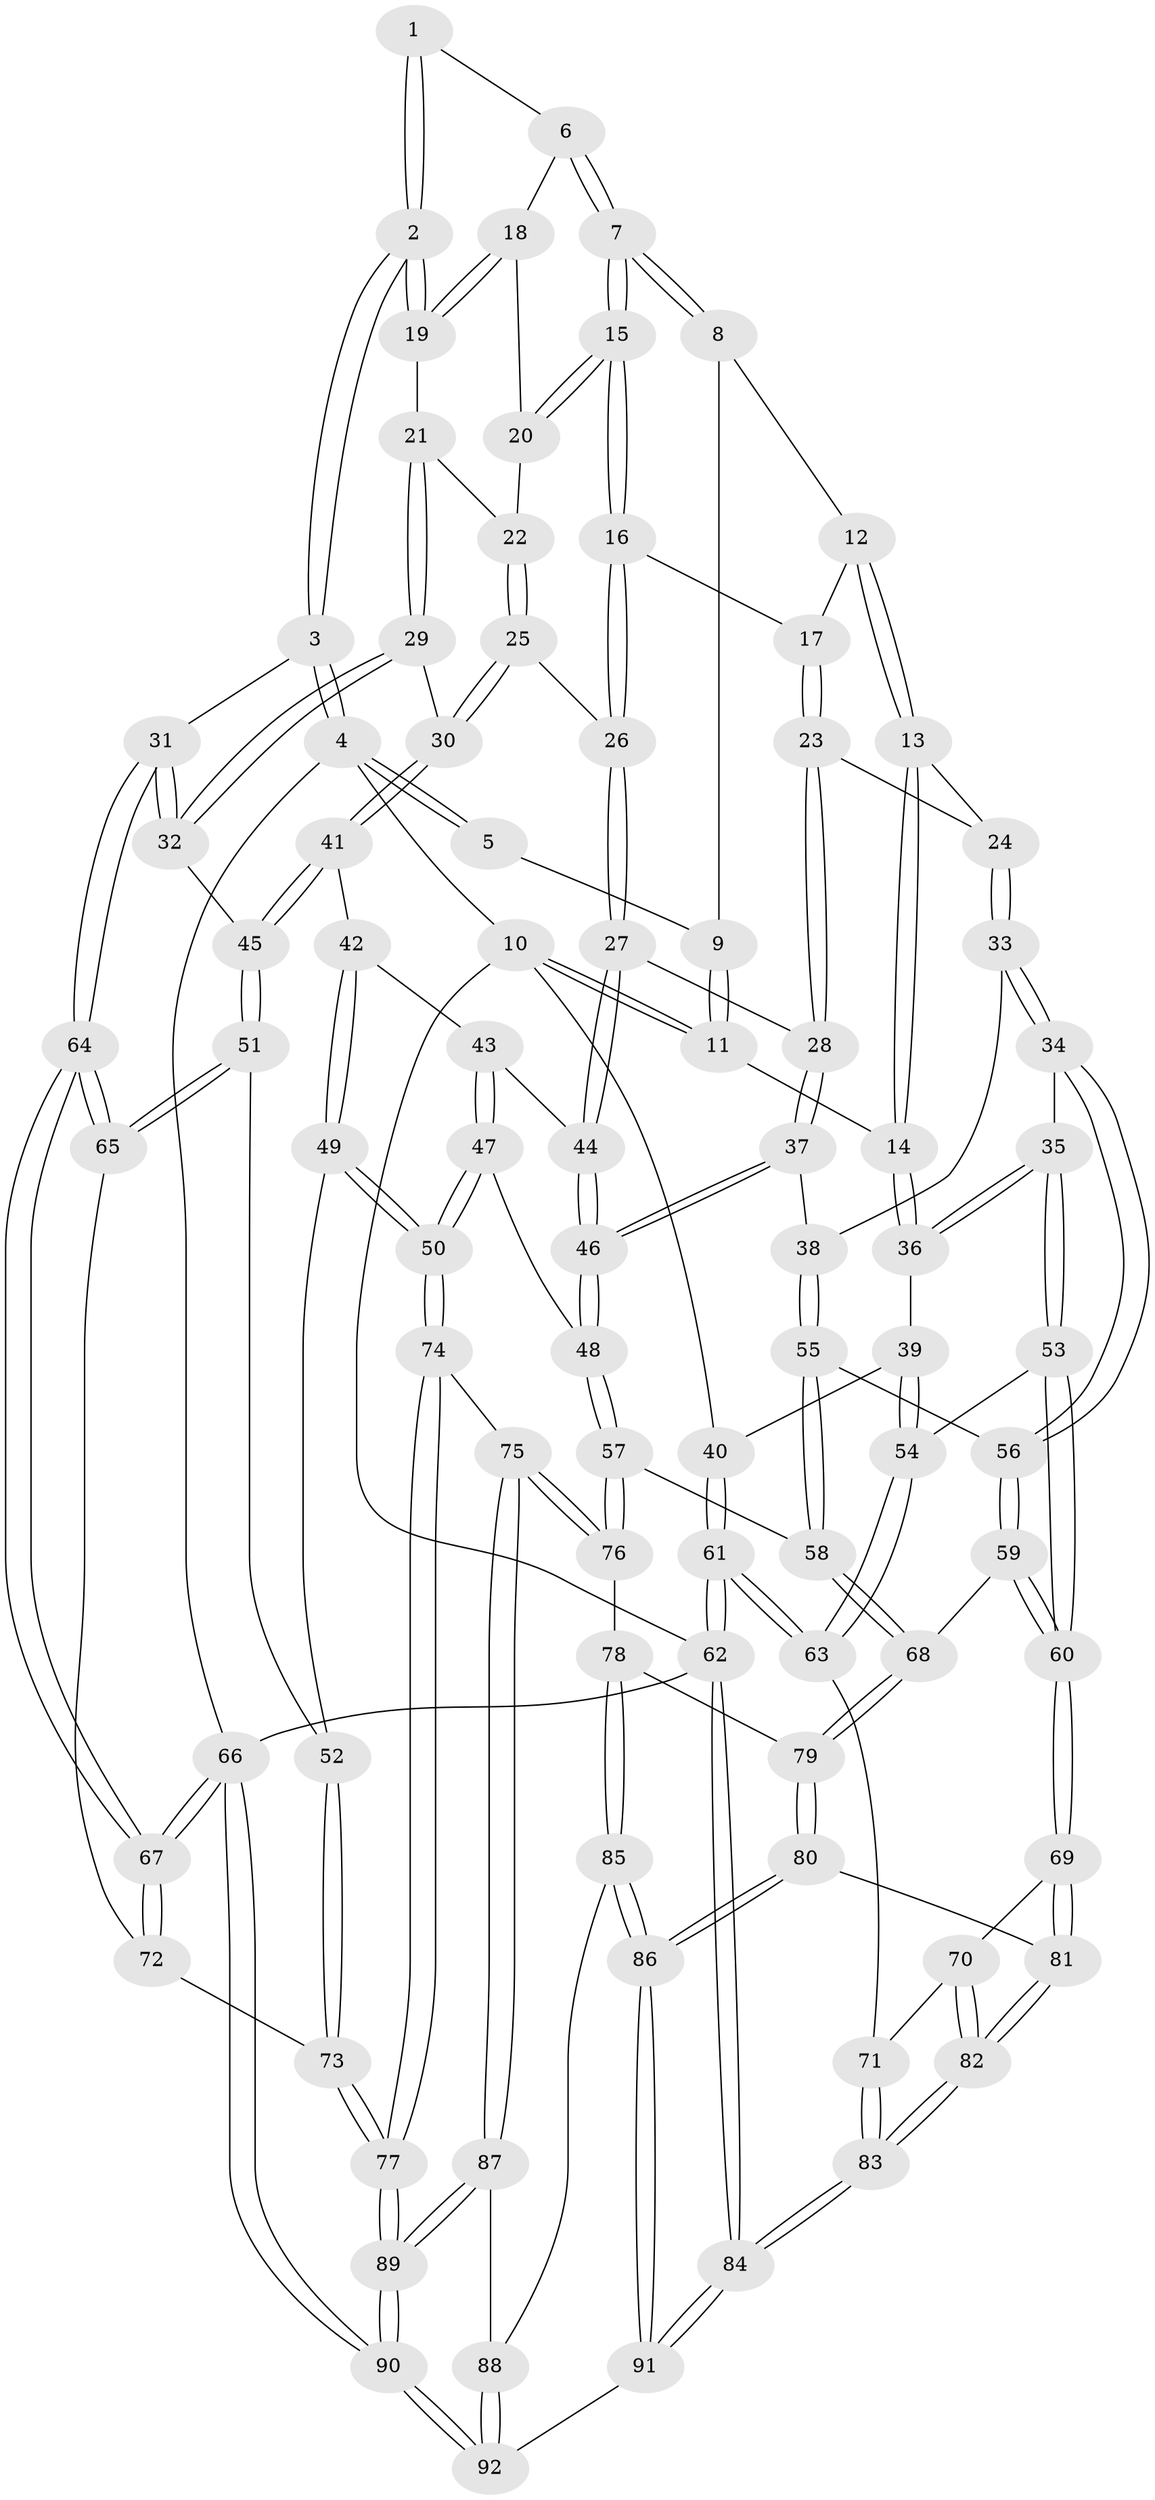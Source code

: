 // Generated by graph-tools (version 1.1) at 2025/27/03/15/25 16:27:57]
// undirected, 92 vertices, 227 edges
graph export_dot {
graph [start="1"]
  node [color=gray90,style=filled];
  1 [pos="+0.7892581602853661+0.0031378839134449435"];
  2 [pos="+1+0.19617116076015712"];
  3 [pos="+1+0.19677896582693857"];
  4 [pos="+1+0"];
  5 [pos="+0.6883427244734767+0"];
  6 [pos="+0.8046342945390568+0.12644065003758057"];
  7 [pos="+0.6397709486675874+0.12248742958955736"];
  8 [pos="+0.5569786167013397+0"];
  9 [pos="+0.5566912914602334+0"];
  10 [pos="+0+0"];
  11 [pos="+0+0"];
  12 [pos="+0.4745596970512733+0.07392428871284931"];
  13 [pos="+0.25909649041320854+0.22778381737982967"];
  14 [pos="+0.19542911534267518+0.2102473005131482"];
  15 [pos="+0.6337106701977387+0.21666886706360453"];
  16 [pos="+0.6177737576384243+0.23762215047950663"];
  17 [pos="+0.4929104644333773+0.2386217120047494"];
  18 [pos="+0.8170226324805339+0.13648767381516808"];
  19 [pos="+0.9610668140905653+0.20914039689260971"];
  20 [pos="+0.7112904615849748+0.23865702819434265"];
  21 [pos="+0.8988669413334605+0.24361923037128183"];
  22 [pos="+0.753385426861214+0.2644312271770461"];
  23 [pos="+0.43000374686293724+0.2792959306998459"];
  24 [pos="+0.28916689949502566+0.24912231978950375"];
  25 [pos="+0.7406592302684801+0.3652310701031154"];
  26 [pos="+0.6194142314957531+0.30799416431108034"];
  27 [pos="+0.5604625220402023+0.4310872007738724"];
  28 [pos="+0.5104620552023479+0.4305381978636258"];
  29 [pos="+0.7836829590416825+0.3966328598945941"];
  30 [pos="+0.7650923090849763+0.4071776950236132"];
  31 [pos="+1+0.3772529443147368"];
  32 [pos="+1+0.4291721891657565"];
  33 [pos="+0.3575156578178648+0.4687004153863632"];
  34 [pos="+0.2094995294150808+0.5415277520573656"];
  35 [pos="+0.1855219407131919+0.536574270910575"];
  36 [pos="+0.12299603687475827+0.41779086515092134"];
  37 [pos="+0.43694928879482536+0.4841882042145535"];
  38 [pos="+0.4282553885302586+0.48920476770358207"];
  39 [pos="+0+0.4485909568268583"];
  40 [pos="+0+0.44835954609439205"];
  41 [pos="+0.7542928856644364+0.4408981941563294"];
  42 [pos="+0.6525124128493477+0.4721267937362093"];
  43 [pos="+0.6087798725359508+0.4602781474716863"];
  44 [pos="+0.5657460063909238+0.435634152187338"];
  45 [pos="+0.853011917419258+0.571769043223734"];
  46 [pos="+0.5451799512987258+0.5859895435215302"];
  47 [pos="+0.5884502591900158+0.6629326993215653"];
  48 [pos="+0.558893902449673+0.6627147092542925"];
  49 [pos="+0.7038754408611567+0.6583610543785797"];
  50 [pos="+0.6700104057836432+0.6845396617248676"];
  51 [pos="+0.8324569240229066+0.6261141326271192"];
  52 [pos="+0.8262862136017884+0.6292315539866781"];
  53 [pos="+0.10892250657107397+0.634940446441007"];
  54 [pos="+0.10203495864182381+0.6409110144981262"];
  55 [pos="+0.4268523149558966+0.625918324841684"];
  56 [pos="+0.3113252129056337+0.6577658340063374"];
  57 [pos="+0.4993213059500156+0.6810355367168444"];
  58 [pos="+0.49021801616479577+0.6786157111676504"];
  59 [pos="+0.2905241292053507+0.7483811946336779"];
  60 [pos="+0.2866829194129543+0.7518861217800349"];
  61 [pos="+0+0.7505529159199169"];
  62 [pos="+0+1"];
  63 [pos="+0.036173745067037924+0.7253186379002078"];
  64 [pos="+1+0.7320634834884397"];
  65 [pos="+0.9411932990534289+0.7332646536167783"];
  66 [pos="+1+1"];
  67 [pos="+1+1"];
  68 [pos="+0.3915343799622494+0.77941429626046"];
  69 [pos="+0.2564574229509245+0.7958211029635863"];
  70 [pos="+0.2218412708721303+0.7972131260266865"];
  71 [pos="+0.10177601303995232+0.7875074130276579"];
  72 [pos="+0.8813700602268028+0.8529023492287433"];
  73 [pos="+0.7913726962699714+0.8819246476994552"];
  74 [pos="+0.6770313925520727+0.8479737335205223"];
  75 [pos="+0.6422784594094028+0.8541530039955526"];
  76 [pos="+0.5203962894645316+0.8379181427035652"];
  77 [pos="+0.7492646237714627+0.9091745912909056"];
  78 [pos="+0.474944854507755+0.8705729170230152"];
  79 [pos="+0.39782106194411504+0.7937252746817296"];
  80 [pos="+0.32121323870193264+0.9169052282069536"];
  81 [pos="+0.2921339436611387+0.9012868613950864"];
  82 [pos="+0.14394744831841172+0.9861513382500198"];
  83 [pos="+0.11750652828305476+1"];
  84 [pos="+0+1"];
  85 [pos="+0.46571512660890574+0.8920470011927265"];
  86 [pos="+0.35445999583706744+0.9455206053761428"];
  87 [pos="+0.5642772859591193+0.9577699390872296"];
  88 [pos="+0.5057316715459346+0.9580015487899048"];
  89 [pos="+0.7654289723939479+1"];
  90 [pos="+0.7693835688762398+1"];
  91 [pos="+0.37723404812113703+1"];
  92 [pos="+0.454308807591196+1"];
  1 -- 2;
  1 -- 2;
  1 -- 6;
  2 -- 3;
  2 -- 3;
  2 -- 19;
  2 -- 19;
  3 -- 4;
  3 -- 4;
  3 -- 31;
  4 -- 5;
  4 -- 5;
  4 -- 10;
  4 -- 66;
  5 -- 9;
  6 -- 7;
  6 -- 7;
  6 -- 18;
  7 -- 8;
  7 -- 8;
  7 -- 15;
  7 -- 15;
  8 -- 9;
  8 -- 12;
  9 -- 11;
  9 -- 11;
  10 -- 11;
  10 -- 11;
  10 -- 40;
  10 -- 62;
  11 -- 14;
  12 -- 13;
  12 -- 13;
  12 -- 17;
  13 -- 14;
  13 -- 14;
  13 -- 24;
  14 -- 36;
  14 -- 36;
  15 -- 16;
  15 -- 16;
  15 -- 20;
  15 -- 20;
  16 -- 17;
  16 -- 26;
  16 -- 26;
  17 -- 23;
  17 -- 23;
  18 -- 19;
  18 -- 19;
  18 -- 20;
  19 -- 21;
  20 -- 22;
  21 -- 22;
  21 -- 29;
  21 -- 29;
  22 -- 25;
  22 -- 25;
  23 -- 24;
  23 -- 28;
  23 -- 28;
  24 -- 33;
  24 -- 33;
  25 -- 26;
  25 -- 30;
  25 -- 30;
  26 -- 27;
  26 -- 27;
  27 -- 28;
  27 -- 44;
  27 -- 44;
  28 -- 37;
  28 -- 37;
  29 -- 30;
  29 -- 32;
  29 -- 32;
  30 -- 41;
  30 -- 41;
  31 -- 32;
  31 -- 32;
  31 -- 64;
  31 -- 64;
  32 -- 45;
  33 -- 34;
  33 -- 34;
  33 -- 38;
  34 -- 35;
  34 -- 56;
  34 -- 56;
  35 -- 36;
  35 -- 36;
  35 -- 53;
  35 -- 53;
  36 -- 39;
  37 -- 38;
  37 -- 46;
  37 -- 46;
  38 -- 55;
  38 -- 55;
  39 -- 40;
  39 -- 54;
  39 -- 54;
  40 -- 61;
  40 -- 61;
  41 -- 42;
  41 -- 45;
  41 -- 45;
  42 -- 43;
  42 -- 49;
  42 -- 49;
  43 -- 44;
  43 -- 47;
  43 -- 47;
  44 -- 46;
  44 -- 46;
  45 -- 51;
  45 -- 51;
  46 -- 48;
  46 -- 48;
  47 -- 48;
  47 -- 50;
  47 -- 50;
  48 -- 57;
  48 -- 57;
  49 -- 50;
  49 -- 50;
  49 -- 52;
  50 -- 74;
  50 -- 74;
  51 -- 52;
  51 -- 65;
  51 -- 65;
  52 -- 73;
  52 -- 73;
  53 -- 54;
  53 -- 60;
  53 -- 60;
  54 -- 63;
  54 -- 63;
  55 -- 56;
  55 -- 58;
  55 -- 58;
  56 -- 59;
  56 -- 59;
  57 -- 58;
  57 -- 76;
  57 -- 76;
  58 -- 68;
  58 -- 68;
  59 -- 60;
  59 -- 60;
  59 -- 68;
  60 -- 69;
  60 -- 69;
  61 -- 62;
  61 -- 62;
  61 -- 63;
  61 -- 63;
  62 -- 84;
  62 -- 84;
  62 -- 66;
  63 -- 71;
  64 -- 65;
  64 -- 65;
  64 -- 67;
  64 -- 67;
  65 -- 72;
  66 -- 67;
  66 -- 67;
  66 -- 90;
  66 -- 90;
  67 -- 72;
  67 -- 72;
  68 -- 79;
  68 -- 79;
  69 -- 70;
  69 -- 81;
  69 -- 81;
  70 -- 71;
  70 -- 82;
  70 -- 82;
  71 -- 83;
  71 -- 83;
  72 -- 73;
  73 -- 77;
  73 -- 77;
  74 -- 75;
  74 -- 77;
  74 -- 77;
  75 -- 76;
  75 -- 76;
  75 -- 87;
  75 -- 87;
  76 -- 78;
  77 -- 89;
  77 -- 89;
  78 -- 79;
  78 -- 85;
  78 -- 85;
  79 -- 80;
  79 -- 80;
  80 -- 81;
  80 -- 86;
  80 -- 86;
  81 -- 82;
  81 -- 82;
  82 -- 83;
  82 -- 83;
  83 -- 84;
  83 -- 84;
  84 -- 91;
  84 -- 91;
  85 -- 86;
  85 -- 86;
  85 -- 88;
  86 -- 91;
  86 -- 91;
  87 -- 88;
  87 -- 89;
  87 -- 89;
  88 -- 92;
  88 -- 92;
  89 -- 90;
  89 -- 90;
  90 -- 92;
  90 -- 92;
  91 -- 92;
}

